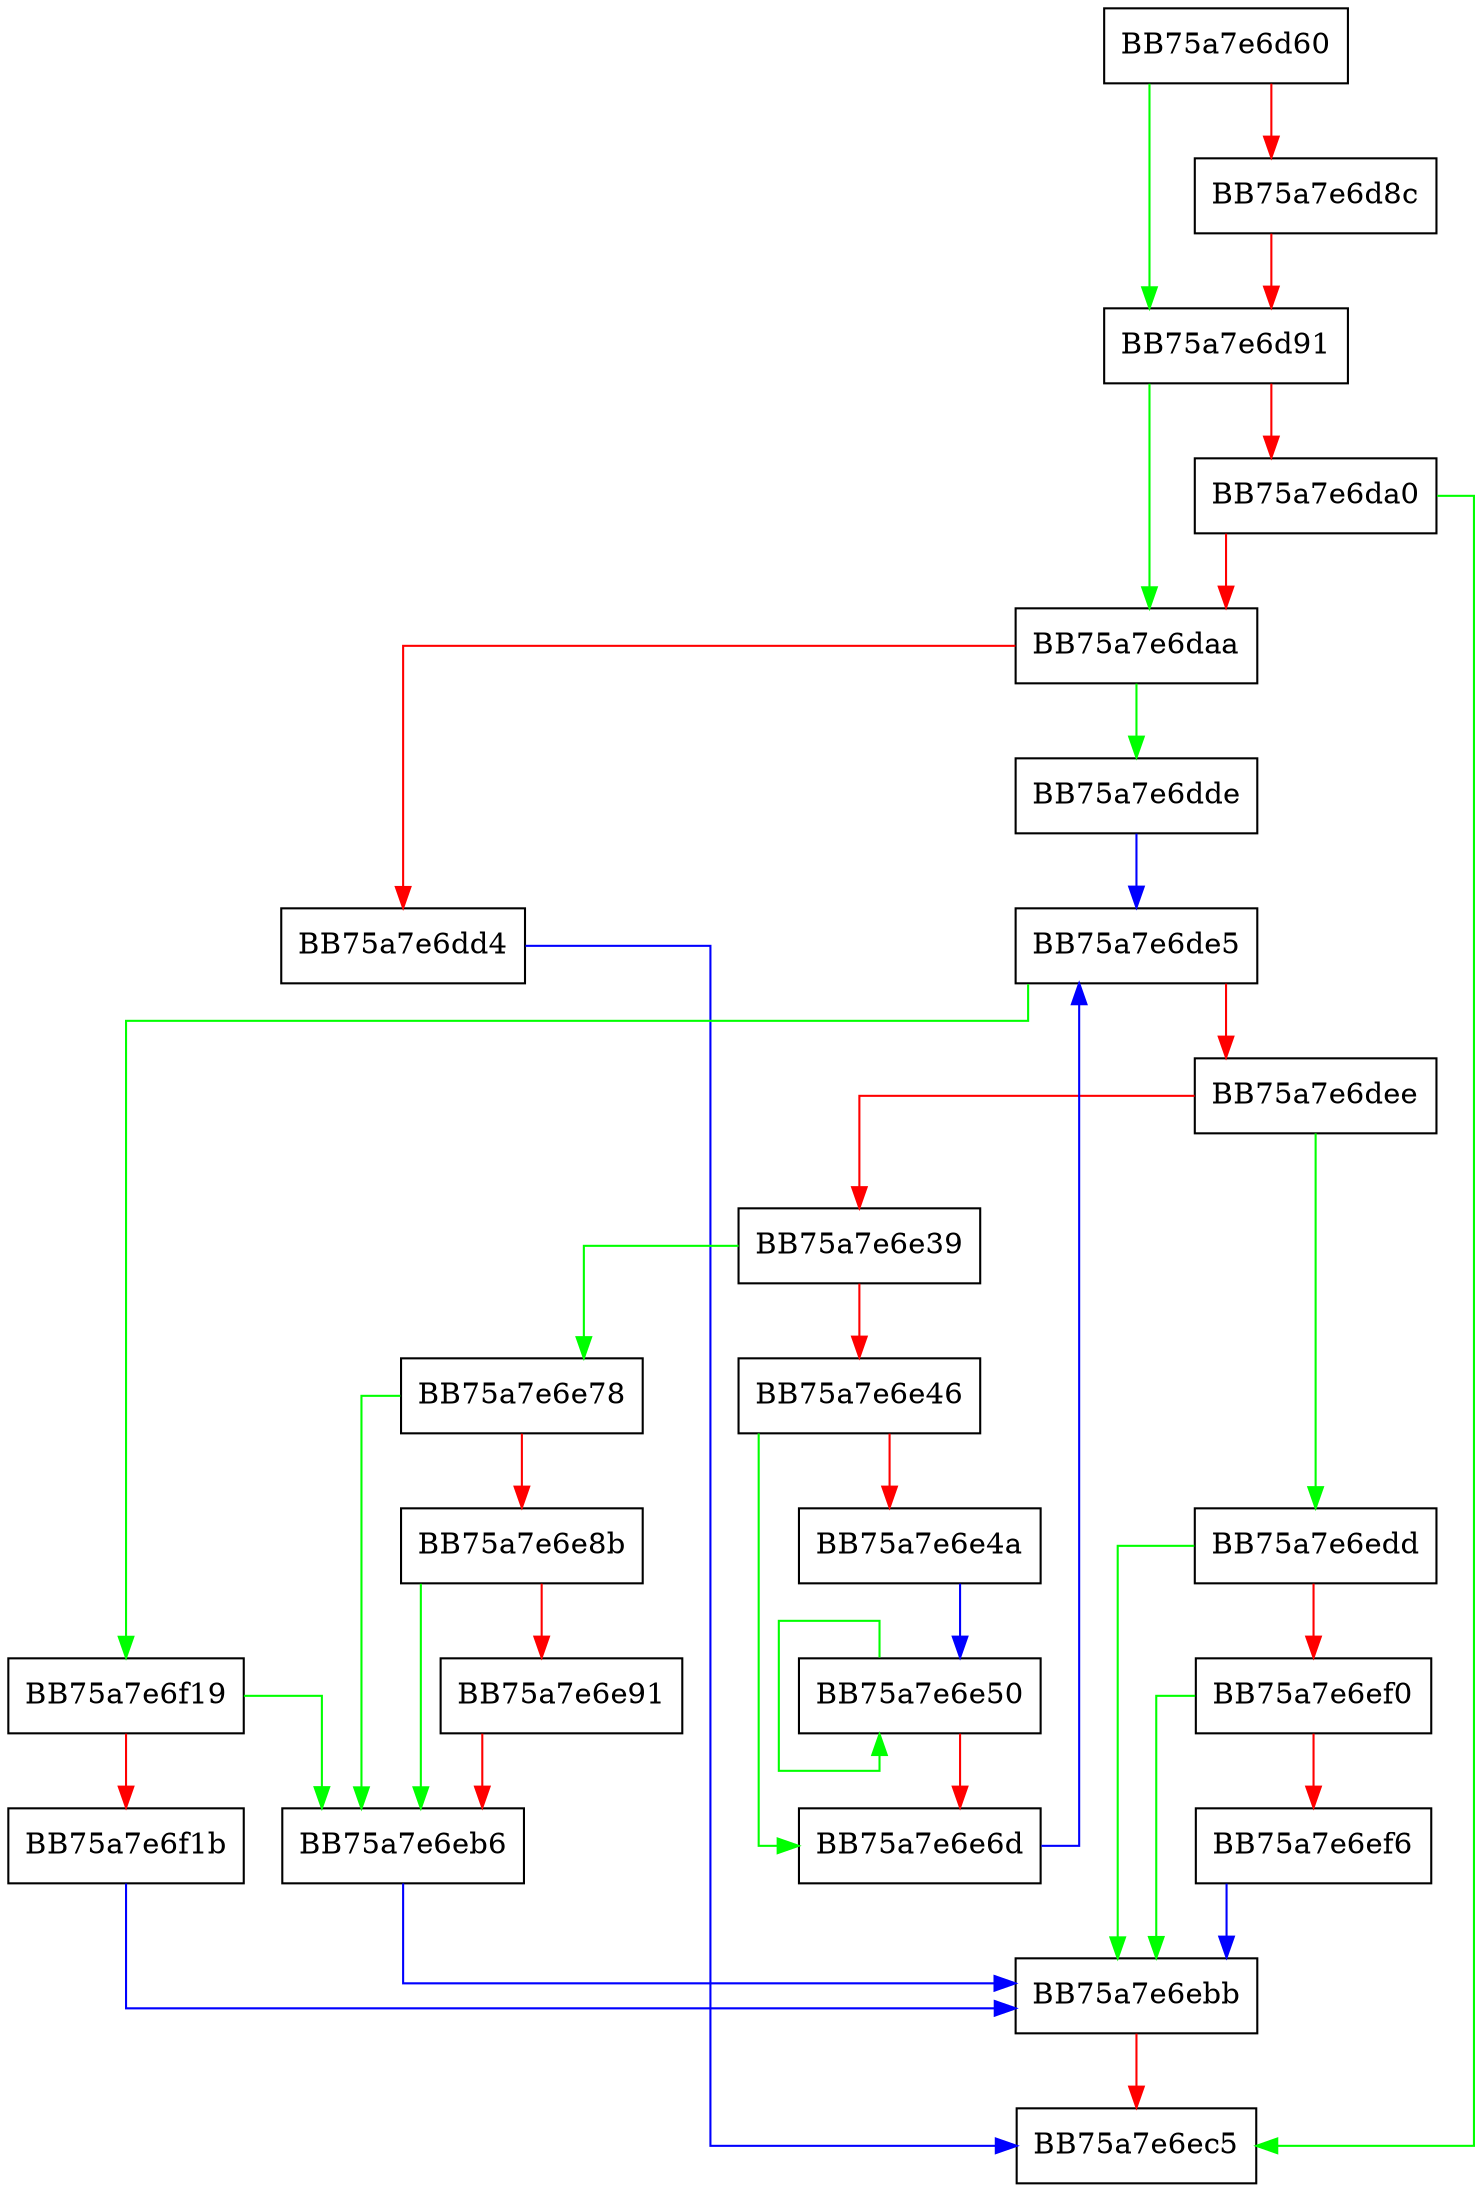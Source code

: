 digraph UpdateCheckSum {
  node [shape="box"];
  graph [splines=ortho];
  BB75a7e6d60 -> BB75a7e6d91 [color="green"];
  BB75a7e6d60 -> BB75a7e6d8c [color="red"];
  BB75a7e6d8c -> BB75a7e6d91 [color="red"];
  BB75a7e6d91 -> BB75a7e6daa [color="green"];
  BB75a7e6d91 -> BB75a7e6da0 [color="red"];
  BB75a7e6da0 -> BB75a7e6ec5 [color="green"];
  BB75a7e6da0 -> BB75a7e6daa [color="red"];
  BB75a7e6daa -> BB75a7e6dde [color="green"];
  BB75a7e6daa -> BB75a7e6dd4 [color="red"];
  BB75a7e6dd4 -> BB75a7e6ec5 [color="blue"];
  BB75a7e6dde -> BB75a7e6de5 [color="blue"];
  BB75a7e6de5 -> BB75a7e6f19 [color="green"];
  BB75a7e6de5 -> BB75a7e6dee [color="red"];
  BB75a7e6dee -> BB75a7e6edd [color="green"];
  BB75a7e6dee -> BB75a7e6e39 [color="red"];
  BB75a7e6e39 -> BB75a7e6e78 [color="green"];
  BB75a7e6e39 -> BB75a7e6e46 [color="red"];
  BB75a7e6e46 -> BB75a7e6e6d [color="green"];
  BB75a7e6e46 -> BB75a7e6e4a [color="red"];
  BB75a7e6e4a -> BB75a7e6e50 [color="blue"];
  BB75a7e6e50 -> BB75a7e6e50 [color="green"];
  BB75a7e6e50 -> BB75a7e6e6d [color="red"];
  BB75a7e6e6d -> BB75a7e6de5 [color="blue"];
  BB75a7e6e78 -> BB75a7e6eb6 [color="green"];
  BB75a7e6e78 -> BB75a7e6e8b [color="red"];
  BB75a7e6e8b -> BB75a7e6eb6 [color="green"];
  BB75a7e6e8b -> BB75a7e6e91 [color="red"];
  BB75a7e6e91 -> BB75a7e6eb6 [color="red"];
  BB75a7e6eb6 -> BB75a7e6ebb [color="blue"];
  BB75a7e6ebb -> BB75a7e6ec5 [color="red"];
  BB75a7e6edd -> BB75a7e6ebb [color="green"];
  BB75a7e6edd -> BB75a7e6ef0 [color="red"];
  BB75a7e6ef0 -> BB75a7e6ebb [color="green"];
  BB75a7e6ef0 -> BB75a7e6ef6 [color="red"];
  BB75a7e6ef6 -> BB75a7e6ebb [color="blue"];
  BB75a7e6f19 -> BB75a7e6eb6 [color="green"];
  BB75a7e6f19 -> BB75a7e6f1b [color="red"];
  BB75a7e6f1b -> BB75a7e6ebb [color="blue"];
}